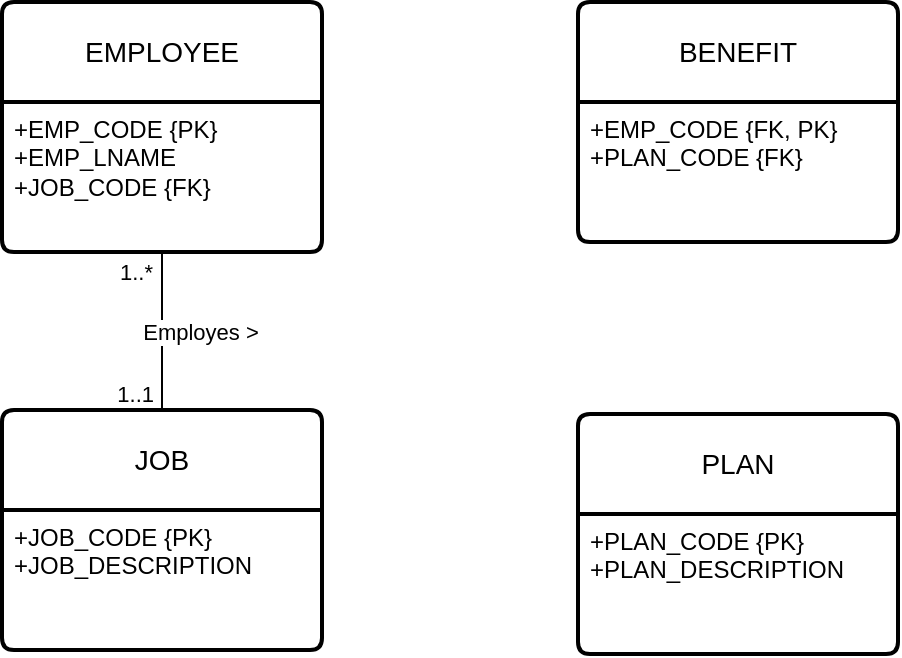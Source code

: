 <mxfile version="26.0.16">
  <diagram id="IUvNL7U811MzMK7KNJoY" name="Page-1">
    <mxGraphModel dx="1422" dy="2189" grid="0" gridSize="10" guides="1" tooltips="1" connect="1" arrows="1" fold="1" page="0" pageScale="1" pageWidth="827" pageHeight="1169" math="0" shadow="0">
      <root>
        <mxCell id="0" />
        <mxCell id="1" parent="0" />
        <mxCell id="n8HPmkPndc6R2_Ujowg--1" value="BENEFIT" style="swimlane;childLayout=stackLayout;horizontal=1;startSize=50;horizontalStack=0;rounded=1;fontSize=14;fontStyle=0;strokeWidth=2;resizeParent=0;resizeLast=1;shadow=0;dashed=0;align=center;arcSize=4;whiteSpace=wrap;html=1;" vertex="1" parent="1">
          <mxGeometry x="-524" y="-1523" width="160" height="120" as="geometry" />
        </mxCell>
        <mxCell id="n8HPmkPndc6R2_Ujowg--2" value="+EMP_CODE {FK, PK}&lt;div&gt;+PLAN_CODE {FK}&lt;/div&gt;" style="align=left;strokeColor=none;fillColor=none;spacingLeft=4;spacingRight=4;fontSize=12;verticalAlign=top;resizable=0;rotatable=0;part=1;html=1;whiteSpace=wrap;" vertex="1" parent="n8HPmkPndc6R2_Ujowg--1">
          <mxGeometry y="50" width="160" height="70" as="geometry" />
        </mxCell>
        <mxCell id="n8HPmkPndc6R2_Ujowg--3" value="EMPLOYEE" style="swimlane;childLayout=stackLayout;horizontal=1;startSize=50;horizontalStack=0;rounded=1;fontSize=14;fontStyle=0;strokeWidth=2;resizeParent=0;resizeLast=1;shadow=0;dashed=0;align=center;arcSize=4;whiteSpace=wrap;html=1;" vertex="1" parent="1">
          <mxGeometry x="-812" y="-1523" width="160" height="125" as="geometry" />
        </mxCell>
        <mxCell id="n8HPmkPndc6R2_Ujowg--4" value="+EMP_CODE {PK}&lt;div&gt;+EMP_LNAME&lt;/div&gt;&lt;div&gt;+JOB_CODE {FK}&lt;/div&gt;" style="align=left;strokeColor=none;fillColor=none;spacingLeft=4;spacingRight=4;fontSize=12;verticalAlign=top;resizable=0;rotatable=0;part=1;html=1;whiteSpace=wrap;" vertex="1" parent="n8HPmkPndc6R2_Ujowg--3">
          <mxGeometry y="50" width="160" height="75" as="geometry" />
        </mxCell>
        <mxCell id="n8HPmkPndc6R2_Ujowg--5" value="JOB" style="swimlane;childLayout=stackLayout;horizontal=1;startSize=50;horizontalStack=0;rounded=1;fontSize=14;fontStyle=0;strokeWidth=2;resizeParent=0;resizeLast=1;shadow=0;dashed=0;align=center;arcSize=4;whiteSpace=wrap;html=1;" vertex="1" parent="1">
          <mxGeometry x="-812" y="-1319" width="160" height="120" as="geometry" />
        </mxCell>
        <mxCell id="n8HPmkPndc6R2_Ujowg--6" value="+JOB_CODE {PK}&lt;div&gt;+JOB_DESCRIPTION&lt;/div&gt;" style="align=left;strokeColor=none;fillColor=none;spacingLeft=4;spacingRight=4;fontSize=12;verticalAlign=top;resizable=0;rotatable=0;part=1;html=1;whiteSpace=wrap;" vertex="1" parent="n8HPmkPndc6R2_Ujowg--5">
          <mxGeometry y="50" width="160" height="70" as="geometry" />
        </mxCell>
        <mxCell id="n8HPmkPndc6R2_Ujowg--7" value="PLAN" style="swimlane;childLayout=stackLayout;horizontal=1;startSize=50;horizontalStack=0;rounded=1;fontSize=14;fontStyle=0;strokeWidth=2;resizeParent=0;resizeLast=1;shadow=0;dashed=0;align=center;arcSize=4;whiteSpace=wrap;html=1;" vertex="1" parent="1">
          <mxGeometry x="-524" y="-1317" width="160" height="120" as="geometry" />
        </mxCell>
        <mxCell id="n8HPmkPndc6R2_Ujowg--8" value="+PLAN_CODE {PK}&lt;div&gt;+PLAN_DESCRIPTION&lt;/div&gt;" style="align=left;strokeColor=none;fillColor=none;spacingLeft=4;spacingRight=4;fontSize=12;verticalAlign=top;resizable=0;rotatable=0;part=1;html=1;whiteSpace=wrap;" vertex="1" parent="n8HPmkPndc6R2_Ujowg--7">
          <mxGeometry y="50" width="160" height="70" as="geometry" />
        </mxCell>
        <mxCell id="n8HPmkPndc6R2_Ujowg--9" value="" style="endArrow=none;html=1;rounded=0;fontSize=12;startSize=8;endSize=8;curved=1;startFill=0;exitX=0.5;exitY=1;exitDx=0;exitDy=0;entryX=0.5;entryY=0;entryDx=0;entryDy=0;" edge="1" parent="1" source="n8HPmkPndc6R2_Ujowg--4" target="n8HPmkPndc6R2_Ujowg--5">
          <mxGeometry relative="1" as="geometry">
            <mxPoint x="-698" y="-1359" as="sourcePoint" />
            <mxPoint x="-538" y="-1359" as="targetPoint" />
          </mxGeometry>
        </mxCell>
        <mxCell id="n8HPmkPndc6R2_Ujowg--10" value="Employes &amp;gt;" style="edgeLabel;resizable=0;html=1;;align=center;verticalAlign=middle;" connectable="0" vertex="1" parent="n8HPmkPndc6R2_Ujowg--9">
          <mxGeometry relative="1" as="geometry">
            <mxPoint x="19" as="offset" />
          </mxGeometry>
        </mxCell>
        <mxCell id="n8HPmkPndc6R2_Ujowg--11" value="1..*" style="edgeLabel;resizable=0;html=1;;align=left;verticalAlign=bottom;" connectable="0" vertex="1" parent="n8HPmkPndc6R2_Ujowg--9">
          <mxGeometry x="-1" relative="1" as="geometry">
            <mxPoint x="-23" y="18" as="offset" />
          </mxGeometry>
        </mxCell>
        <mxCell id="n8HPmkPndc6R2_Ujowg--12" value="1..1" style="edgeLabel;resizable=0;html=1;;align=right;verticalAlign=bottom;" connectable="0" vertex="1" parent="n8HPmkPndc6R2_Ujowg--9">
          <mxGeometry x="1" relative="1" as="geometry">
            <mxPoint x="-4" as="offset" />
          </mxGeometry>
        </mxCell>
      </root>
    </mxGraphModel>
  </diagram>
</mxfile>
